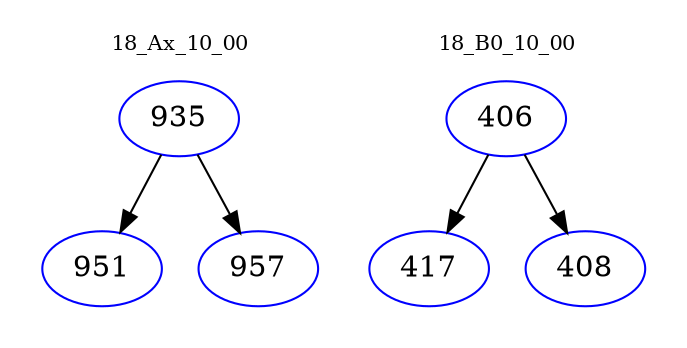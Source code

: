 digraph{
subgraph cluster_0 {
color = white
label = "18_Ax_10_00";
fontsize=10;
T0_935 [label="935", color="blue"]
T0_935 -> T0_951 [color="black"]
T0_951 [label="951", color="blue"]
T0_935 -> T0_957 [color="black"]
T0_957 [label="957", color="blue"]
}
subgraph cluster_1 {
color = white
label = "18_B0_10_00";
fontsize=10;
T1_406 [label="406", color="blue"]
T1_406 -> T1_417 [color="black"]
T1_417 [label="417", color="blue"]
T1_406 -> T1_408 [color="black"]
T1_408 [label="408", color="blue"]
}
}
